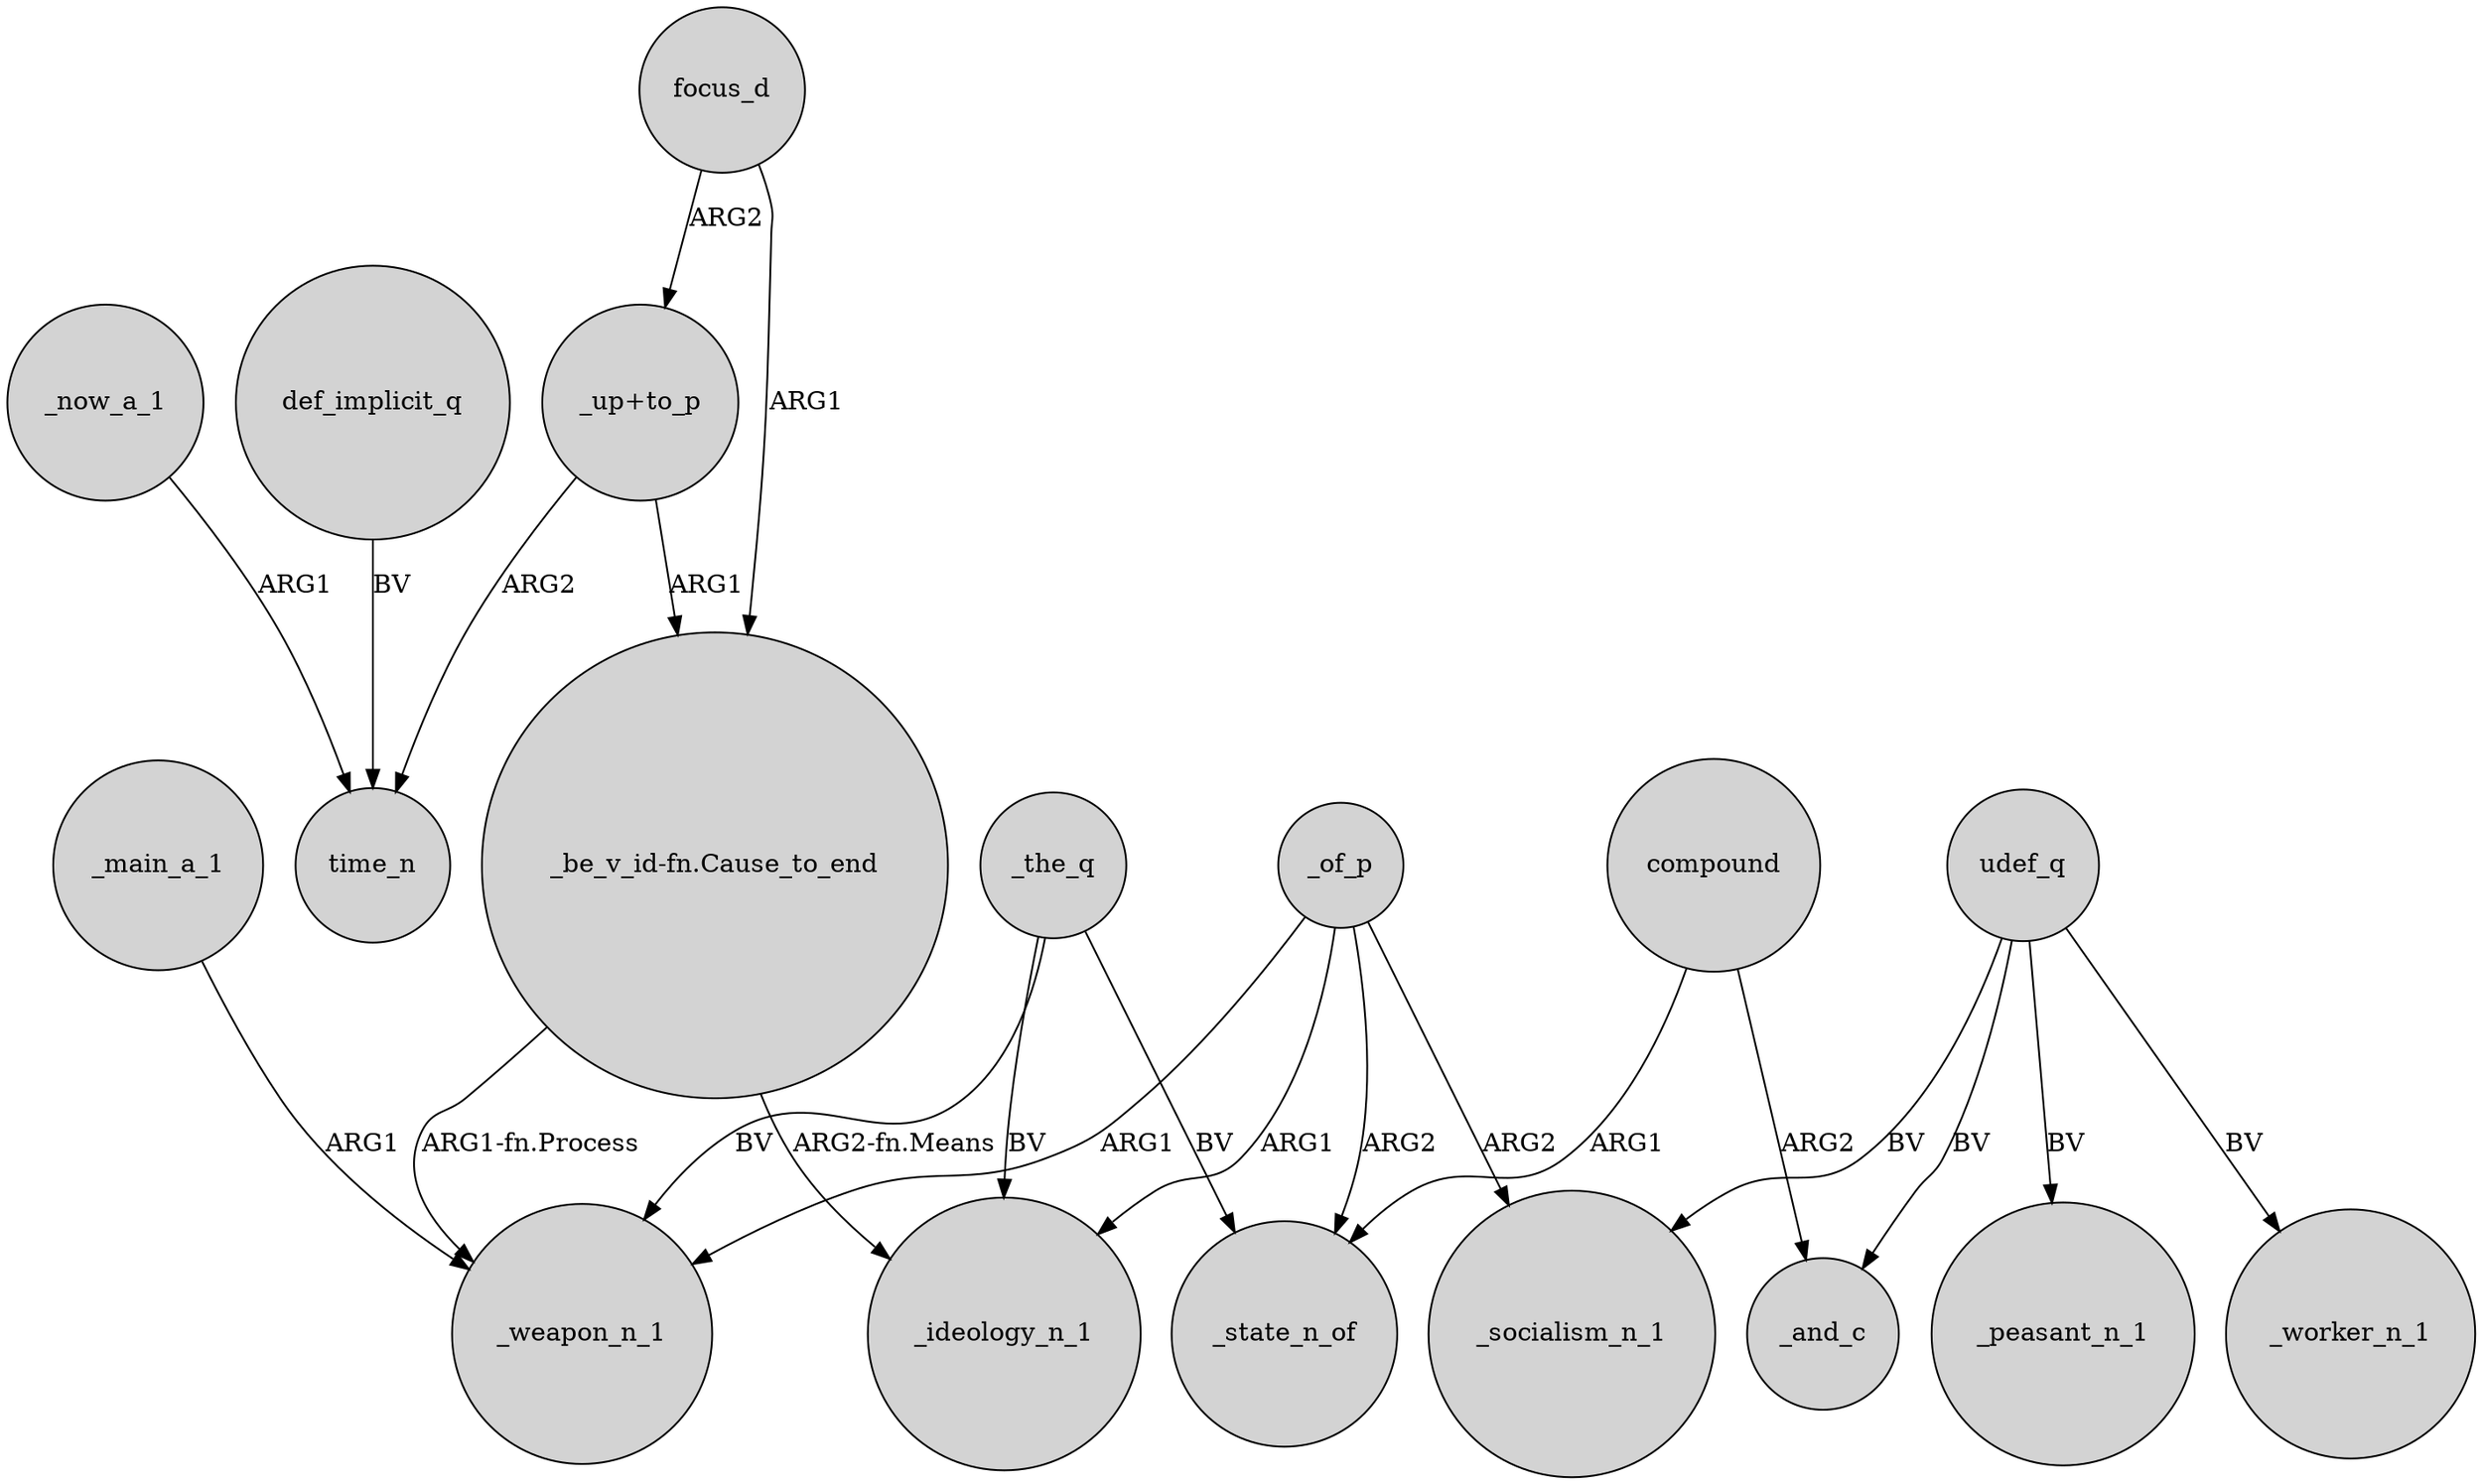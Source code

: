 digraph {
	node [shape=circle style=filled]
	focus_d -> "_be_v_id-fn.Cause_to_end" [label=ARG1]
	udef_q -> _peasant_n_1 [label=BV]
	_the_q -> _state_n_of [label=BV]
	focus_d -> "_up+to_p" [label=ARG2]
	compound -> _state_n_of [label=ARG1]
	"_up+to_p" -> time_n [label=ARG2]
	udef_q -> _and_c [label=BV]
	"_be_v_id-fn.Cause_to_end" -> _ideology_n_1 [label="ARG2-fn.Means"]
	compound -> _and_c [label=ARG2]
	_now_a_1 -> time_n [label=ARG1]
	_of_p -> _weapon_n_1 [label=ARG1]
	_of_p -> _ideology_n_1 [label=ARG1]
	udef_q -> _worker_n_1 [label=BV]
	_of_p -> _socialism_n_1 [label=ARG2]
	"_be_v_id-fn.Cause_to_end" -> _weapon_n_1 [label="ARG1-fn.Process"]
	_main_a_1 -> _weapon_n_1 [label=ARG1]
	"_up+to_p" -> "_be_v_id-fn.Cause_to_end" [label=ARG1]
	udef_q -> _socialism_n_1 [label=BV]
	_of_p -> _state_n_of [label=ARG2]
	_the_q -> _weapon_n_1 [label=BV]
	def_implicit_q -> time_n [label=BV]
	_the_q -> _ideology_n_1 [label=BV]
}
